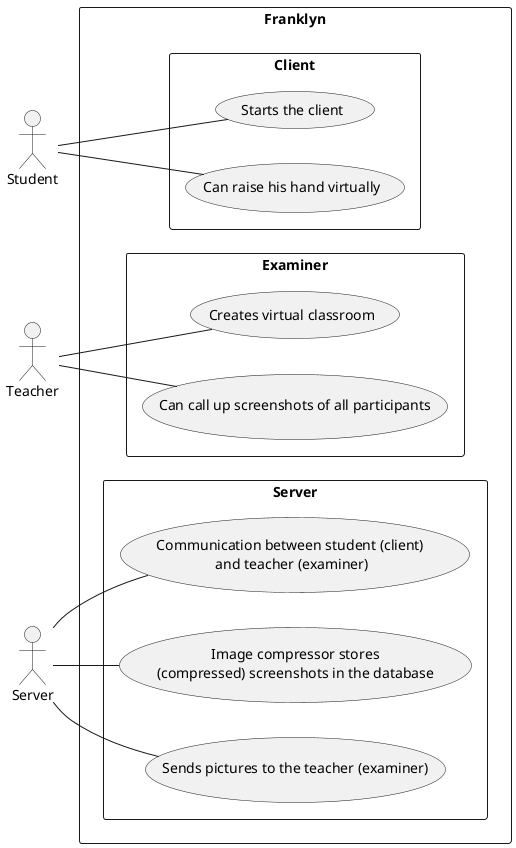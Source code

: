 @startuml
left to right direction

:Student: as student
:Teacher: as teacher
:Server: as server

rectangle "Franklyn" {
    rectangle Client {
        usecase "Starts the client" as uc_startClient
        usecase "Can raise his hand virtually" as uc_raiseHand
    }
    rectangle Examiner {
            usecase "Creates virtual classroom" as uc_createLobby
            usecase "Can call up screenshots of all participants" as uc_seeScreenshots
        }
    rectangle Server {
        usecase "Communication between student (client) \nand teacher (examiner)" as uc_serverInterface
        usecase "Image compressor stores\n(compressed) screenshots in the database" as uc_imageCompressor
        usecase "Sends pictures to the teacher (examiner)" as uc_sendScreenshots
    }
}

student -- uc_startClient
student -- uc_raiseHand
teacher -- uc_createLobby
teacher -- uc_seeScreenshots
server -- uc_serverInterface
server -- uc_imageCompressor
server -- uc_sendScreenshots
@enduml